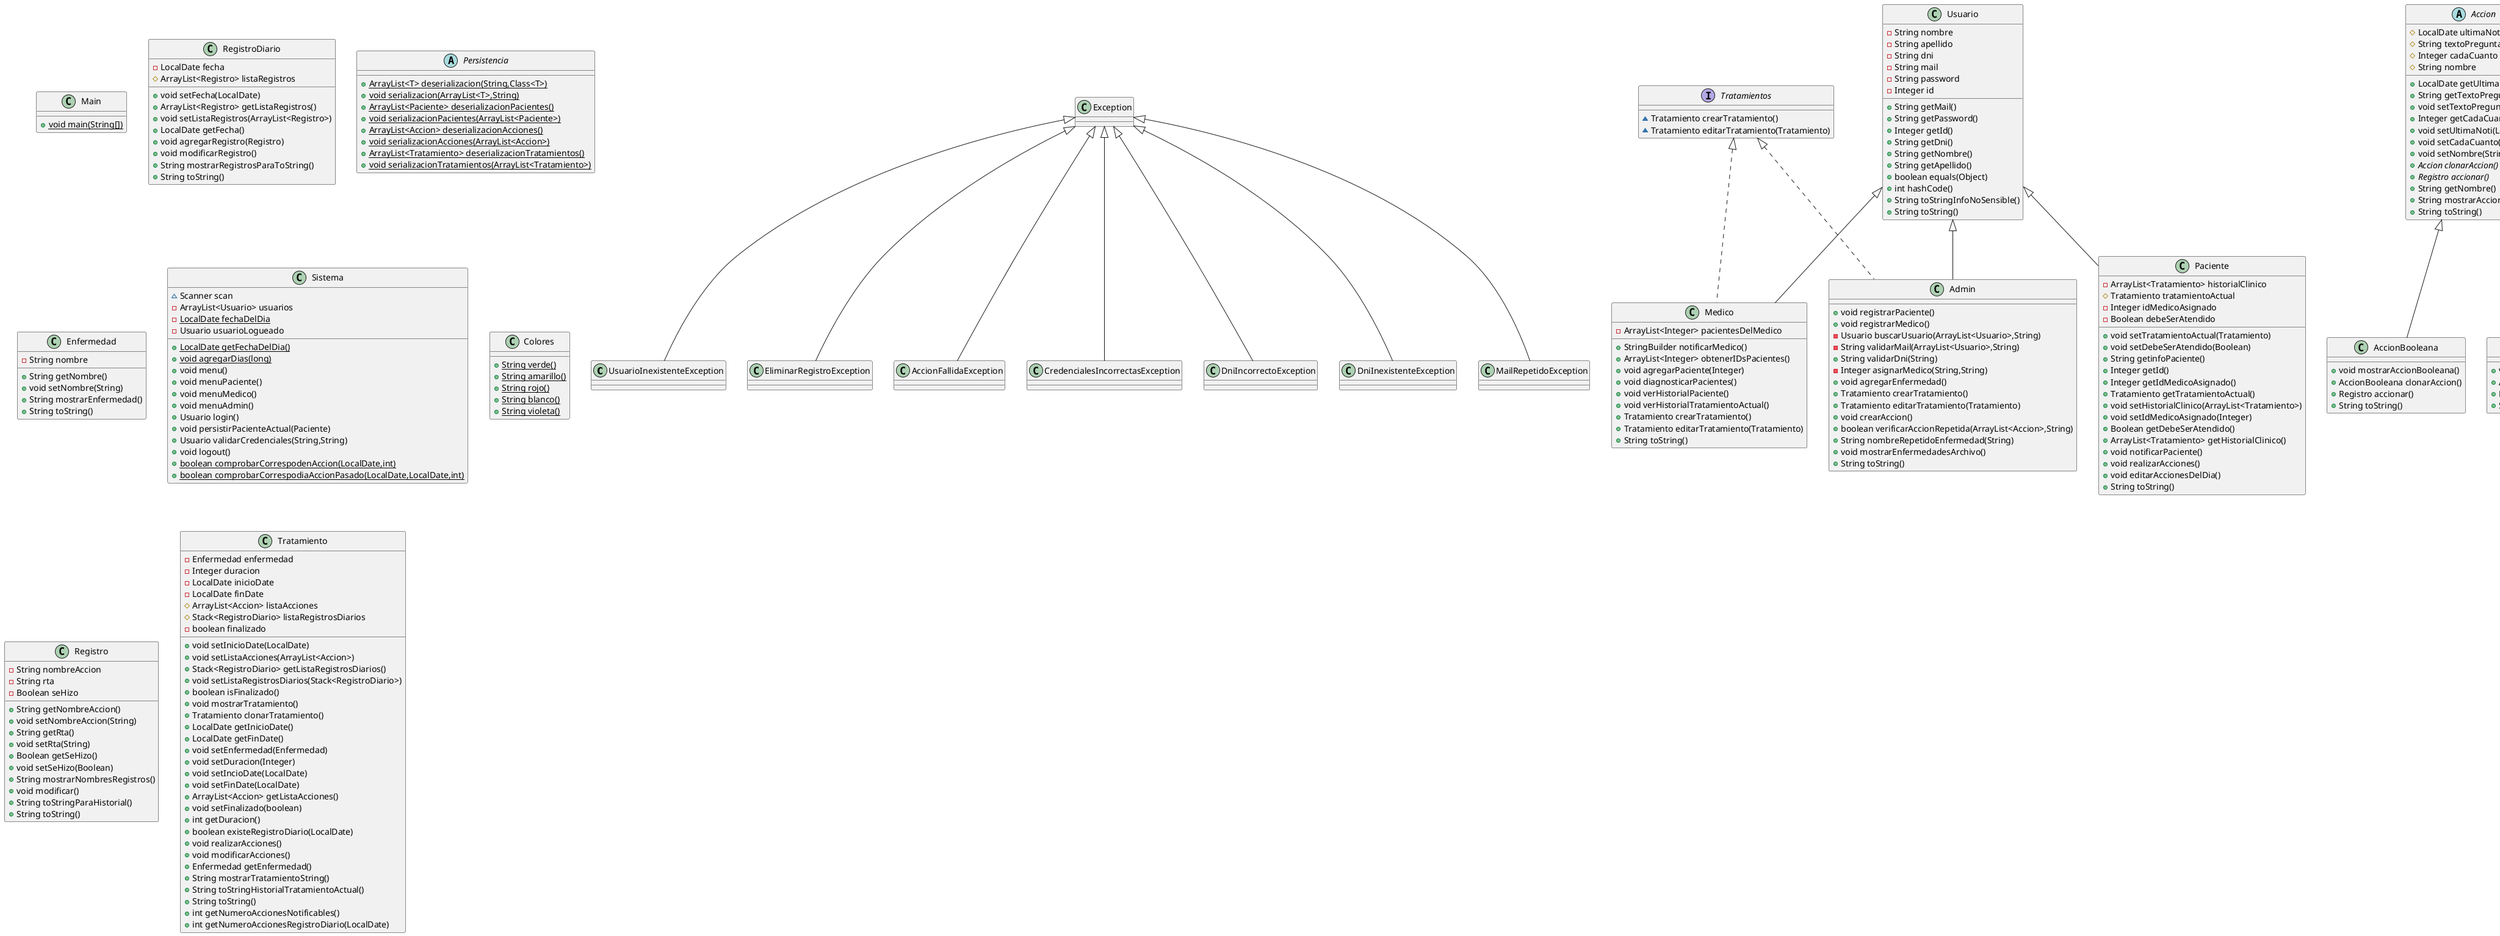 @startuml
class UsuarioInexistenteException {
}
class EliminarRegistroException {
}
class Medico {
- ArrayList<Integer> pacientesDelMedico
+ StringBuilder notificarMedico()
+ ArrayList<Integer> obtenerIDsPacientes()
+ void agregarPaciente(Integer)
+ void diagnosticarPacientes()
+ void verHistorialPaciente()
+ void verHistorialTratamientoActual()
+ Tratamiento crearTratamiento()
+ Tratamiento editarTratamiento(Tratamiento)
+ String toString()
}
class Paciente {
- ArrayList<Tratamiento> historialClinico
# Tratamiento tratamientoActual
- Integer idMedicoAsignado
- Boolean debeSerAtendido
+ void setTratamientoActual(Tratamiento)
+ void setDebeSerAtendido(Boolean)
+ String getinfoPaciente()
+ Integer getId()
+ Integer getIdMedicoAsignado()
+ Tratamiento getTratamientoActual()
+ void setHistorialClinico(ArrayList<Tratamiento>)
+ void setIdMedicoAsignado(Integer)
+ Boolean getDebeSerAtendido()
+ ArrayList<Tratamiento> getHistorialClinico()
+ void notificarPaciente()
+ void realizarAcciones()
+ void editarAccionesDelDia()
+ String toString()
}
class Main {
+ {static} void main(String[])
}
interface Tratamientos {
~ Tratamiento crearTratamiento()
~ Tratamiento editarTratamiento(Tratamiento)
}
class RegistroDiario {
- LocalDate fecha
# ArrayList<Registro> listaRegistros
+ void setFecha(LocalDate)
+ ArrayList<Registro> getListaRegistros()
+ void setListaRegistros(ArrayList<Registro>)
+ LocalDate getFecha()
+ void agregarRegistro(Registro)
+ void modificarRegistro()
+ String mostrarRegistrosParaToString()
+ String toString()
}
class AccionBooleana {
+ void mostrarAccionBooleana()
+ AccionBooleana clonarAccion()
+ Registro accionar()
+ String toString()
}
abstract class Persistencia {
+ {static} ArrayList<T> deserializacion(String,Class<T>)
+ {static} void serializacion(ArrayList<T>,String)
+ {static} ArrayList<Paciente> deserializacionPacientes()
+ {static} void serializacionPacientes(ArrayList<Paciente>)
+ {static} ArrayList<Accion> deserializacionAcciones()
+ {static} void serializacionAcciones(ArrayList<Accion>)
+ {static} ArrayList<Tratamiento> deserializacionTratamientos()
+ {static} void serializacionTratamientos(ArrayList<Tratamiento>)
}
class Usuario {
- String nombre
- String apellido
- String dni
- String mail
- String password
- Integer id
+ String getMail()
+ String getPassword()
+ Integer getId()
+ String getDni()
+ String getNombre()
+ String getApellido()
+ boolean equals(Object)
+ int hashCode()
+ String toStringInfoNoSensible()
+ String toString()
}
class AccionDouble {
+ void mostrarAccionDouble()
+ AccionDouble clonarAccion()
+ Registro accionar()
+ String toString()
}
class Admin {
+ void registrarPaciente()
+ void registrarMedico()
- Usuario buscarUsuario(ArrayList<Usuario>,String)
- String validarMail(ArrayList<Usuario>,String)
+ String validarDni(String)
- Integer asignarMedico(String,String)
+ void agregarEnfermedad()
+ Tratamiento crearTratamiento()
+ Tratamiento editarTratamiento(Tratamiento)
+ void crearAccion()
+ boolean verificarAccionRepetida(ArrayList<Accion>,String)
+ String nombreRepetidoEnfermedad(String)
+ void mostrarEnfermedadesArchivo()
+ String toString()
}
class Enfermedad {
- String nombre
+ String getNombre()
+ void setNombre(String)
+ String mostrarEnfermedad()
+ String toString()
}
class Sistema {
~ Scanner scan
- ArrayList<Usuario> usuarios
- {static} LocalDate fechaDelDia
- Usuario usuarioLogueado
+ {static} LocalDate getFechaDelDia()
+ {static} void agregarDias(long)
+ void menu()
+ void menuPaciente()
+ void menuMedico()
+ void menuAdmin()
+ Usuario login()
+ void persistirPacienteActual(Paciente)
+ Usuario validarCredenciales(String,String)
+ void logout()
+ {static} boolean comprobarCorrespodenAccion(LocalDate,int)
+ {static} boolean comprobarCorrespodiaAccionPasado(LocalDate,LocalDate,int)
}
class AccionFallidaException {
}
abstract class Accion {
# LocalDate ultimaNoti
# String textoPregunta
# Integer cadaCuanto
# String nombre
+ LocalDate getUltimaNoti()
+ String getTextoPregunta()
+ void setTextoPregunta(String)
+ Integer getCadaCuanto()
+ void setUltimaNoti(LocalDate)
+ void setCadaCuanto(Integer)
+ void setNombre(String)
+ {abstract}Accion clonarAccion()
+ {abstract}Registro accionar()
+ String getNombre()
+ String mostrarAccion()
+ String toString()
}
class CredencialesIncorrectasException {
}
class DniIncorrectoException {
}
class Colores {
+ {static} String verde()
+ {static} String amarillo()
+ {static} String rojo()
+ {static} String blanco()
+ {static} String violeta()
}
class AbstractAccionAdapter {
+ JsonElement serialize(Accion,Type,JsonSerializationContext)
+ Accion deserialize(JsonElement,Type,JsonDeserializationContext)
}
class DniInexistenteException {
}
class MailRepetidoException {
}
class Registro {
- String nombreAccion
- String rta
- Boolean seHizo
+ String getNombreAccion()
+ void setNombreAccion(String)
+ String getRta()
+ void setRta(String)
+ Boolean getSeHizo()
+ void setSeHizo(Boolean)
+ String mostrarNombresRegistros()
+ void modificar()
+ String toStringParaHistorial()
+ String toString()
}
class Tratamiento {
- Enfermedad enfermedad
- Integer duracion
- LocalDate inicioDate
- LocalDate finDate
# ArrayList<Accion> listaAcciones
# Stack<RegistroDiario> listaRegistrosDiarios
- boolean finalizado
+ void setInicioDate(LocalDate)
+ void setListaAcciones(ArrayList<Accion>)
+ Stack<RegistroDiario> getListaRegistrosDiarios()
+ void setListaRegistrosDiarios(Stack<RegistroDiario>)
+ boolean isFinalizado()
+ void mostrarTratamiento()
+ Tratamiento clonarTratamiento()
+ LocalDate getInicioDate()
+ LocalDate getFinDate()
+ void setEnfermedad(Enfermedad)
+ void setDuracion(Integer)
+ void setIncioDate(LocalDate)
+ void setFinDate(LocalDate)
+ ArrayList<Accion> getListaAcciones()
+ void setFinalizado(boolean)
+ int getDuracion()
+ boolean existeRegistroDiario(LocalDate)
+ void realizarAcciones()
+ void modificarAcciones()
+ Enfermedad getEnfermedad()
+ String mostrarTratamientoString()
+ String toStringHistorialTratamientoActual()
+ String toString()
+ int getNumeroAccionesNotificables()
+ int getNumeroAccionesRegistroDiario(LocalDate)
}


Exception <|-- UsuarioInexistenteException
Exception <|-- EliminarRegistroException
Tratamientos <|.. Medico
Usuario <|-- Medico
Usuario <|-- Paciente
Accion <|-- AccionBooleana
Accion <|-- AccionDouble
Tratamientos <|.. Admin
Usuario <|-- Admin
Exception <|-- AccionFallidaException
Exception <|-- CredencialesIncorrectasException
Exception <|-- DniIncorrectoException
JsonSerializer <|.. AbstractAccionAdapter
JsonDeserializer <|.. AbstractAccionAdapter
Exception <|-- DniInexistenteException
Exception <|-- MailRepetidoException
@enduml